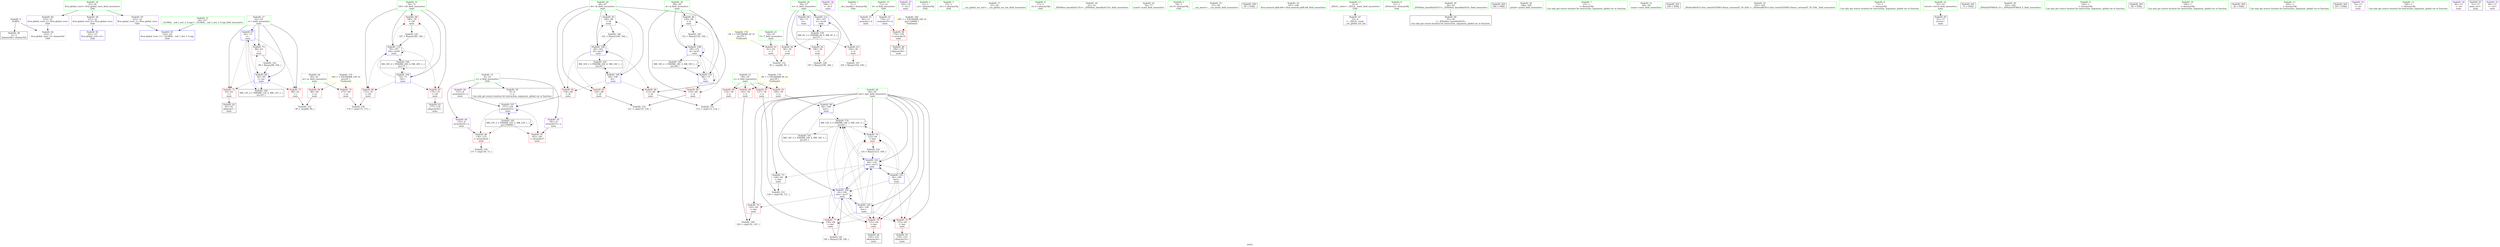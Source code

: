 digraph "SVFG" {
	label="SVFG";

	Node0x55b2941a7ff0 [shape=record,color=grey,label="{NodeID: 0\nNullPtr}"];
	Node0x55b2941a7ff0 -> Node0x55b2941bf310[style=solid];
	Node0x55b2941a7ff0 -> Node0x55b2941c3230[style=solid];
	Node0x55b2941bfc90 [shape=record,color=blue,label="{NodeID: 97\n62\<--73\ni\<--\nmain\n}"];
	Node0x55b2941bfc90 -> Node0x55b2941c1f20[style=dashed];
	Node0x55b2941bfc90 -> Node0x55b2941c1ff0[style=dashed];
	Node0x55b2941bfc90 -> Node0x55b2941c20c0[style=dashed];
	Node0x55b2941bfc90 -> Node0x55b2941bfd60[style=dashed];
	Node0x55b2941bfc90 -> Node0x55b2941cd770[style=dashed];
	Node0x55b2941a7550 [shape=record,color=green,label="{NodeID: 14\n8\<--10\na\<--a_field_insensitive\nGlob }"];
	Node0x55b2941a7550 -> Node0x55b2941bf410[style=solid];
	Node0x55b2941a7550 -> Node0x55b2941c0be0[style=solid];
	Node0x55b2941a7550 -> Node0x55b2941c0cb0[style=solid];
	Node0x55b2941a7550 -> Node0x55b2941c0d80[style=solid];
	Node0x55b2941c4860 [shape=record,color=blue,label="{NodeID: 111\n56\<--197\ntt\<--inc44\nmain\n}"];
	Node0x55b2941c4860 -> Node0x55b2941cd270[style=dashed];
	Node0x55b2941bea70 [shape=record,color=green,label="{NodeID: 28\n64\<--65\nlast\<--last_field_insensitive\nmain\n}"];
	Node0x55b2941bea70 -> Node0x55b2941c2190[style=solid];
	Node0x55b2941bea70 -> Node0x55b2941c2260[style=solid];
	Node0x55b2941bea70 -> Node0x55b2941c2330[style=solid];
	Node0x55b2941bea70 -> Node0x55b2941c2400[style=solid];
	Node0x55b2941bea70 -> Node0x55b2941c24d0[style=solid];
	Node0x55b2941bea70 -> Node0x55b2941c25a0[style=solid];
	Node0x55b2941bea70 -> Node0x55b2941bfe30[style=solid];
	Node0x55b2941bea70 -> Node0x55b2941c00a0[style=solid];
	Node0x55b2941bea70 -> Node0x55b2941c0170[style=solid];
	Node0x55b2941bea70 -> Node0x55b2941c0240[style=solid];
	Node0x55b2941bea70 -> Node0x55b2941c0310[style=solid];
	Node0x55b2941bf6e0 [shape=record,color=black,label="{NodeID: 42\n93\<--92\nidxprom\<--\nmain\n}"];
	Node0x55b2941c1260 [shape=record,color=purple,label="{NodeID: 56\n166\<--17\n\<--.str.2\nmain\n}"];
	Node0x55b2941c78d0 [shape=record,color=grey,label="{NodeID: 153\n128 = cmp(126, 127, )\n}"];
	Node0x55b2941c1e50 [shape=record,color=red,label="{NodeID: 70\n173\<--60\n\<--m\nmain\n}"];
	Node0x55b2941c1e50 -> Node0x55b2941c7450[style=solid];
	Node0x55b2941c29b0 [shape=record,color=red,label="{NodeID: 84\n119\<--68\n\<--k\nmain\n}"];
	Node0x55b2941c29b0 -> Node0x55b2941c7bd0[style=solid];
	Node0x55b2941a5840 [shape=record,color=green,label="{NodeID: 1\n7\<--1\n__dso_handle\<--dummyObj\nGlob }"];
	Node0x55b2941bfd60 [shape=record,color=blue,label="{NodeID: 98\n62\<--99\ni\<--inc\nmain\n}"];
	Node0x55b2941bfd60 -> Node0x55b2941c1f20[style=dashed];
	Node0x55b2941bfd60 -> Node0x55b2941c1ff0[style=dashed];
	Node0x55b2941bfd60 -> Node0x55b2941c20c0[style=dashed];
	Node0x55b2941bfd60 -> Node0x55b2941bfd60[style=dashed];
	Node0x55b2941bfd60 -> Node0x55b2941cd770[style=dashed];
	Node0x55b2941a7620 [shape=record,color=green,label="{NodeID: 15\n11\<--12\nd\<--d_field_insensitive\nGlob }"];
	Node0x55b2941a7620 -> Node0x55b2941c0e50[style=solid];
	Node0x55b2941a7620 -> Node0x55b2941c0f20[style=solid];
	Node0x55b2941beb00 [shape=record,color=green,label="{NodeID: 29\n66\<--67\ni6\<--i6_field_insensitive\nmain\n}"];
	Node0x55b2941beb00 -> Node0x55b2941c2670[style=solid];
	Node0x55b2941beb00 -> Node0x55b2941c2740[style=solid];
	Node0x55b2941beb00 -> Node0x55b2941c2810[style=solid];
	Node0x55b2941beb00 -> Node0x55b2941c28e0[style=solid];
	Node0x55b2941beb00 -> Node0x55b2941bff00[style=solid];
	Node0x55b2941beb00 -> Node0x55b2941c45f0[style=solid];
	Node0x55b2941bf7b0 [shape=record,color=black,label="{NodeID: 43\n134\<--133\nidxprom15\<--\nmain\n}"];
	Node0x55b2941c1330 [shape=record,color=purple,label="{NodeID: 57\n183\<--19\n\<--.str.3\nmain\n}"];
	Node0x55b2941c7a50 [shape=record,color=grey,label="{NodeID: 154\n90 = cmp(88, 89, )\n}"];
	Node0x55b2941c1f20 [shape=record,color=red,label="{NodeID: 71\n88\<--62\n\<--i\nmain\n}"];
	Node0x55b2941c1f20 -> Node0x55b2941c7a50[style=solid];
	Node0x55b2941c2a80 [shape=record,color=red,label="{NodeID: 85\n150\<--68\n\<--k\nmain\n}"];
	Node0x55b2941c2a80 -> Node0x55b2941c0a90[style=solid];
	Node0x55b2941a8270 [shape=record,color=green,label="{NodeID: 2\n13\<--1\n.str\<--dummyObj\nGlob }"];
	Node0x55b2941bfe30 [shape=record,color=blue,label="{NodeID: 99\n64\<--109\nlast\<--\nmain\n}"];
	Node0x55b2941bfe30 -> Node0x55b2941d0970[style=dashed];
	Node0x55b2941a76f0 [shape=record,color=green,label="{NodeID: 16\n22\<--26\nllvm.global_ctors\<--llvm.global_ctors_field_insensitive\nGlob }"];
	Node0x55b2941a76f0 -> Node0x55b2941c1400[style=solid];
	Node0x55b2941a76f0 -> Node0x55b2941c1500[style=solid];
	Node0x55b2941a76f0 -> Node0x55b2941c1600[style=solid];
	Node0x55b2941bebd0 [shape=record,color=green,label="{NodeID: 30\n68\<--69\nk\<--k_field_insensitive\nmain\n}"];
	Node0x55b2941bebd0 -> Node0x55b2941c29b0[style=solid];
	Node0x55b2941bebd0 -> Node0x55b2941c2a80[style=solid];
	Node0x55b2941bebd0 -> Node0x55b2941bffd0[style=solid];
	Node0x55b2941bebd0 -> Node0x55b2941c4450[style=solid];
	Node0x55b2941bf880 [shape=record,color=black,label="{NodeID: 44\n156\<--155\nidxprom24\<--\nmain\n}"];
	Node0x55b2941c0610 [shape=record,color=grey,label="{NodeID: 141\n140 = Binary(139, 100, )\n}"];
	Node0x55b2941c0610 -> Node0x55b2941c0240[style=solid];
	Node0x55b2941c1400 [shape=record,color=purple,label="{NodeID: 58\n221\<--22\nllvm.global_ctors_0\<--llvm.global_ctors\nGlob }"];
	Node0x55b2941c1400 -> Node0x55b2941c3030[style=solid];
	Node0x55b2941c7bd0 [shape=record,color=grey,label="{NodeID: 155\n121 = cmp(119, 120, )\n}"];
	Node0x55b2941c1ff0 [shape=record,color=red,label="{NodeID: 72\n92\<--62\n\<--i\nmain\n}"];
	Node0x55b2941c1ff0 -> Node0x55b2941bf6e0[style=solid];
	Node0x55b2941c2b50 [shape=record,color=red,label="{NodeID: 86\n172\<--70\n\<--i30\nmain\n}"];
	Node0x55b2941c2b50 -> Node0x55b2941c7450[style=solid];
	Node0x55b2941a8300 [shape=record,color=green,label="{NodeID: 3\n15\<--1\n.str.1\<--dummyObj\nGlob }"];
	Node0x55b2941bff00 [shape=record,color=blue,label="{NodeID: 100\n66\<--100\ni6\<--\nmain\n}"];
	Node0x55b2941bff00 -> Node0x55b2941c2670[style=dashed];
	Node0x55b2941bff00 -> Node0x55b2941c2740[style=dashed];
	Node0x55b2941bff00 -> Node0x55b2941c2810[style=dashed];
	Node0x55b2941bff00 -> Node0x55b2941c28e0[style=dashed];
	Node0x55b2941bff00 -> Node0x55b2941c45f0[style=dashed];
	Node0x55b2941bff00 -> Node0x55b2941ce170[style=dashed];
	Node0x55b2941a77c0 [shape=record,color=green,label="{NodeID: 17\n27\<--28\n__cxx_global_var_init\<--__cxx_global_var_init_field_insensitive\n}"];
	Node0x55b2941beca0 [shape=record,color=green,label="{NodeID: 31\n70\<--71\ni30\<--i30_field_insensitive\nmain\n}"];
	Node0x55b2941beca0 -> Node0x55b2941c2b50[style=solid];
	Node0x55b2941beca0 -> Node0x55b2941c2c20[style=solid];
	Node0x55b2941beca0 -> Node0x55b2941c2cf0[style=solid];
	Node0x55b2941beca0 -> Node0x55b2941c46c0[style=solid];
	Node0x55b2941beca0 -> Node0x55b2941c4790[style=solid];
	Node0x55b2941bf950 [shape=record,color=black,label="{NodeID: 45\n177\<--176\nidxprom34\<--\nmain\n}"];
	Node0x55b2941c0790 [shape=record,color=grey,label="{NodeID: 142\n99 = Binary(98, 100, )\n}"];
	Node0x55b2941c0790 -> Node0x55b2941bfd60[style=solid];
	Node0x55b2941c1500 [shape=record,color=purple,label="{NodeID: 59\n222\<--22\nllvm.global_ctors_1\<--llvm.global_ctors\nGlob }"];
	Node0x55b2941c1500 -> Node0x55b2941c3130[style=solid];
	Node0x55b2941c7d50 [shape=record,color=grey,label="{NodeID: 156\n137 = cmp(136, 73, )\n}"];
	Node0x55b2941c20c0 [shape=record,color=red,label="{NodeID: 73\n98\<--62\n\<--i\nmain\n}"];
	Node0x55b2941c20c0 -> Node0x55b2941c0790[style=solid];
	Node0x55b2941d0970 [shape=record,color=black,label="{NodeID: 170\nMR_14V_4 = PHI(MR_14V_5, MR_14V_3, )\npts\{65 \}\n}"];
	Node0x55b2941d0970 -> Node0x55b2941c2190[style=dashed];
	Node0x55b2941d0970 -> Node0x55b2941c25a0[style=dashed];
	Node0x55b2941d0970 -> Node0x55b2941c00a0[style=dashed];
	Node0x55b2941d0970 -> Node0x55b2941cdc70[style=dashed];
	Node0x55b2941d0970 -> Node0x55b2941d0970[style=dashed];
	Node0x55b2941c2c20 [shape=record,color=red,label="{NodeID: 87\n176\<--70\n\<--i30\nmain\n}"];
	Node0x55b2941c2c20 -> Node0x55b2941bf950[style=solid];
	Node0x55b2941a6b80 [shape=record,color=green,label="{NodeID: 4\n17\<--1\n.str.2\<--dummyObj\nGlob }"];
	Node0x55b2941bffd0 [shape=record,color=blue,label="{NodeID: 101\n68\<--73\nk\<--\nmain\n}"];
	Node0x55b2941bffd0 -> Node0x55b2941c29b0[style=dashed];
	Node0x55b2941bffd0 -> Node0x55b2941c2a80[style=dashed];
	Node0x55b2941bffd0 -> Node0x55b2941bffd0[style=dashed];
	Node0x55b2941bffd0 -> Node0x55b2941c4450[style=dashed];
	Node0x55b2941bffd0 -> Node0x55b2941ce670[style=dashed];
	Node0x55b2941a7890 [shape=record,color=green,label="{NodeID: 18\n31\<--32\n_ZNSt8ios_base4InitC1Ev\<--_ZNSt8ios_base4InitC1Ev_field_insensitive\n}"];
	Node0x55b2941bed70 [shape=record,color=green,label="{NodeID: 32\n76\<--77\nscanf\<--scanf_field_insensitive\n}"];
	Node0x55b2941bfa20 [shape=record,color=black,label="{NodeID: 46\n180\<--179\nidxprom36\<--\nmain\n}"];
	Node0x55b2941c0910 [shape=record,color=grey,label="{NodeID: 143\n124 = Binary(123, 100, )\n}"];
	Node0x55b2941c0910 -> Node0x55b2941c00a0[style=solid];
	Node0x55b2941c1600 [shape=record,color=purple,label="{NodeID: 60\n223\<--22\nllvm.global_ctors_2\<--llvm.global_ctors\nGlob }"];
	Node0x55b2941c1600 -> Node0x55b2941c3230[style=solid];
	Node0x55b2941c2190 [shape=record,color=red,label="{NodeID: 74\n123\<--64\n\<--last\nmain\n}"];
	Node0x55b2941c2190 -> Node0x55b2941c0910[style=solid];
	Node0x55b2941c2cf0 [shape=record,color=red,label="{NodeID: 88\n186\<--70\n\<--i30\nmain\n}"];
	Node0x55b2941c2cf0 -> Node0x55b2941c6cd0[style=solid];
	Node0x55b2941a6c10 [shape=record,color=green,label="{NodeID: 5\n19\<--1\n.str.3\<--dummyObj\nGlob }"];
	Node0x55b2941c00a0 [shape=record,color=blue,label="{NodeID: 102\n64\<--124\nlast\<--inc13\nmain\n}"];
	Node0x55b2941c00a0 -> Node0x55b2941c2190[style=dashed];
	Node0x55b2941c00a0 -> Node0x55b2941c2260[style=dashed];
	Node0x55b2941c00a0 -> Node0x55b2941c2330[style=dashed];
	Node0x55b2941c00a0 -> Node0x55b2941c2400[style=dashed];
	Node0x55b2941c00a0 -> Node0x55b2941c25a0[style=dashed];
	Node0x55b2941c00a0 -> Node0x55b2941c00a0[style=dashed];
	Node0x55b2941c00a0 -> Node0x55b2941c0170[style=dashed];
	Node0x55b2941c00a0 -> Node0x55b2941c0240[style=dashed];
	Node0x55b2941c00a0 -> Node0x55b2941d0970[style=dashed];
	Node0x55b2941a7960 [shape=record,color=green,label="{NodeID: 19\n37\<--38\n__cxa_atexit\<--__cxa_atexit_field_insensitive\n}"];
	Node0x55b2941dda20 [shape=record,color=black,label="{NodeID: 199\n85 = PHI()\n}"];
	Node0x55b2941bee40 [shape=record,color=green,label="{NodeID: 33\n107\<--108\nllvm.memset.p0i8.i64\<--llvm.memset.p0i8.i64_field_insensitive\n}"];
	Node0x55b2941bfaf0 [shape=record,color=purple,label="{NodeID: 47\n33\<--4\n\<--_ZStL8__ioinit\n__cxx_global_var_init\n}"];
	Node0x55b2941c0a90 [shape=record,color=grey,label="{NodeID: 144\n151 = Binary(150, 100, )\n}"];
	Node0x55b2941c0a90 -> Node0x55b2941c4450[style=solid];
	Node0x55b2941c1700 [shape=record,color=red,label="{NodeID: 61\n81\<--54\n\<--T\nmain\n}"];
	Node0x55b2941c1700 -> Node0x55b2941c7750[style=solid];
	Node0x55b2941c2260 [shape=record,color=red,label="{NodeID: 75\n126\<--64\n\<--last\nmain\n}"];
	Node0x55b2941c2260 -> Node0x55b2941c78d0[style=solid];
	Node0x55b2941c2dc0 [shape=record,color=red,label="{NodeID: 89\n136\<--135\n\<--arrayidx16\nmain\n}"];
	Node0x55b2941c2dc0 -> Node0x55b2941c7d50[style=solid];
	Node0x55b2941a7e50 [shape=record,color=green,label="{NodeID: 6\n21\<--1\n_ZSt4cout\<--dummyObj\nGlob }"];
	Node0x55b2941d3650 [shape=record,color=yellow,style=double,label="{NodeID: 186\n24V_1 = ENCHI(MR_24V_0)\npts\{120000 \}\nFun[main]}"];
	Node0x55b2941d3650 -> Node0x55b2941c2e90[style=dashed];
	Node0x55b2941c0170 [shape=record,color=blue,label="{NodeID: 103\n64\<--100\nlast\<--\nmain\n}"];
	Node0x55b2941c0170 -> Node0x55b2941c2190[style=dashed];
	Node0x55b2941c0170 -> Node0x55b2941c2330[style=dashed];
	Node0x55b2941c0170 -> Node0x55b2941c2400[style=dashed];
	Node0x55b2941c0170 -> Node0x55b2941c25a0[style=dashed];
	Node0x55b2941c0170 -> Node0x55b2941c00a0[style=dashed];
	Node0x55b2941c0170 -> Node0x55b2941c0240[style=dashed];
	Node0x55b2941c0170 -> Node0x55b2941d0970[style=dashed];
	Node0x55b2941be5f0 [shape=record,color=green,label="{NodeID: 20\n36\<--42\n_ZNSt8ios_base4InitD1Ev\<--_ZNSt8ios_base4InitD1Ev_field_insensitive\n}"];
	Node0x55b2941be5f0 -> Node0x55b2941bf510[style=solid];
	Node0x55b2941dcb80 [shape=record,color=black,label="{NodeID: 200\n184 = PHI()\n}"];
	Node0x55b2941bef10 [shape=record,color=green,label="{NodeID: 34\n168\<--169\nprintf\<--printf_field_insensitive\n}"];
	Node0x55b2941c0be0 [shape=record,color=purple,label="{NodeID: 48\n135\<--8\narrayidx16\<--a\nmain\n}"];
	Node0x55b2941c0be0 -> Node0x55b2941c2dc0[style=solid];
	Node0x55b2941c6cd0 [shape=record,color=grey,label="{NodeID: 145\n187 = Binary(186, 100, )\n}"];
	Node0x55b2941c6cd0 -> Node0x55b2941c4790[style=solid];
	Node0x55b2941c17d0 [shape=record,color=red,label="{NodeID: 62\n80\<--56\n\<--tt\nmain\n}"];
	Node0x55b2941c17d0 -> Node0x55b2941c7750[style=solid];
	Node0x55b2941cd270 [shape=record,color=black,label="{NodeID: 159\nMR_6V_3 = PHI(MR_6V_4, MR_6V_2, )\npts\{57 \}\n}"];
	Node0x55b2941cd270 -> Node0x55b2941c17d0[style=dashed];
	Node0x55b2941cd270 -> Node0x55b2941c18a0[style=dashed];
	Node0x55b2941cd270 -> Node0x55b2941c1970[style=dashed];
	Node0x55b2941cd270 -> Node0x55b2941c4860[style=dashed];
	Node0x55b2941c2330 [shape=record,color=red,label="{NodeID: 76\n133\<--64\n\<--last\nmain\n}"];
	Node0x55b2941c2330 -> Node0x55b2941bf7b0[style=solid];
	Node0x55b2941c2e90 [shape=record,color=red,label="{NodeID: 90\n179\<--178\n\<--arrayidx35\nmain\n}"];
	Node0x55b2941c2e90 -> Node0x55b2941bfa20[style=solid];
	Node0x55b2941a7ee0 [shape=record,color=green,label="{NodeID: 7\n23\<--1\n\<--dummyObj\nCan only get source location for instruction, argument, global var or function.}"];
	Node0x55b2941c0240 [shape=record,color=blue,label="{NodeID: 104\n64\<--140\nlast\<--inc17\nmain\n}"];
	Node0x55b2941c0240 -> Node0x55b2941c2190[style=dashed];
	Node0x55b2941c0240 -> Node0x55b2941c2330[style=dashed];
	Node0x55b2941c0240 -> Node0x55b2941c2400[style=dashed];
	Node0x55b2941c0240 -> Node0x55b2941c24d0[style=dashed];
	Node0x55b2941c0240 -> Node0x55b2941c25a0[style=dashed];
	Node0x55b2941c0240 -> Node0x55b2941c00a0[style=dashed];
	Node0x55b2941c0240 -> Node0x55b2941c0240[style=dashed];
	Node0x55b2941c0240 -> Node0x55b2941c0310[style=dashed];
	Node0x55b2941c0240 -> Node0x55b2941d0970[style=dashed];
	Node0x55b2941be680 [shape=record,color=green,label="{NodeID: 21\n49\<--50\nmain\<--main_field_insensitive\n}"];
	Node0x55b2941dcc80 [shape=record,color=black,label="{NodeID: 201\n190 = PHI()\n}"];
	Node0x55b2941bf010 [shape=record,color=green,label="{NodeID: 35\n191\<--192\n_ZSt4endlIcSt11char_traitsIcEERSt13basic_ostreamIT_T0_ES6_\<--_ZSt4endlIcSt11char_traitsIcEERSt13basic_ostreamIT_T0_ES6__field_insensitive\n}"];
	Node0x55b2941c0cb0 [shape=record,color=purple,label="{NodeID: 49\n157\<--8\narrayidx25\<--a\nmain\n}"];
	Node0x55b2941c0cb0 -> Node0x55b2941c4520[style=solid];
	Node0x55b2941c6e50 [shape=record,color=grey,label="{NodeID: 146\n161 = Binary(160, 100, )\n}"];
	Node0x55b2941c6e50 -> Node0x55b2941c45f0[style=solid];
	Node0x55b2941c18a0 [shape=record,color=red,label="{NodeID: 63\n164\<--56\n\<--tt\nmain\n}"];
	Node0x55b2941c18a0 -> Node0x55b2941c6fd0[style=solid];
	Node0x55b2941cd770 [shape=record,color=black,label="{NodeID: 160\nMR_12V_2 = PHI(MR_12V_4, MR_12V_1, )\npts\{63 \}\n}"];
	Node0x55b2941cd770 -> Node0x55b2941bfc90[style=dashed];
	Node0x55b2941c2400 [shape=record,color=red,label="{NodeID: 77\n139\<--64\n\<--last\nmain\n}"];
	Node0x55b2941c2400 -> Node0x55b2941c0610[style=solid];
	Node0x55b2941c2f60 [shape=record,color=red,label="{NodeID: 91\n182\<--181\n\<--arrayidx37\nmain\n}"];
	Node0x55b2941a8080 [shape=record,color=green,label="{NodeID: 8\n73\<--1\n\<--dummyObj\nCan only get source location for instruction, argument, global var or function.}"];
	Node0x55b2941c0310 [shape=record,color=blue,label="{NodeID: 105\n64\<--100\nlast\<--\nmain\n}"];
	Node0x55b2941c0310 -> Node0x55b2941c2190[style=dashed];
	Node0x55b2941c0310 -> Node0x55b2941c2330[style=dashed];
	Node0x55b2941c0310 -> Node0x55b2941c2400[style=dashed];
	Node0x55b2941c0310 -> Node0x55b2941c25a0[style=dashed];
	Node0x55b2941c0310 -> Node0x55b2941c00a0[style=dashed];
	Node0x55b2941c0310 -> Node0x55b2941c0240[style=dashed];
	Node0x55b2941c0310 -> Node0x55b2941d0970[style=dashed];
	Node0x55b2941be710 [shape=record,color=green,label="{NodeID: 22\n52\<--53\nretval\<--retval_field_insensitive\nmain\n}"];
	Node0x55b2941be710 -> Node0x55b2941c3330[style=solid];
	Node0x55b2941dd080 [shape=record,color=black,label="{NodeID: 202\n75 = PHI()\n}"];
	Node0x55b2941bf110 [shape=record,color=green,label="{NodeID: 36\n193\<--194\n_ZNSolsEPFRSoS_E\<--_ZNSolsEPFRSoS_E_field_insensitive\n}"];
	Node0x55b2941c0d80 [shape=record,color=purple,label="{NodeID: 50\n181\<--8\narrayidx37\<--a\nmain\n}"];
	Node0x55b2941c0d80 -> Node0x55b2941c2f60[style=solid];
	Node0x55b2941c6fd0 [shape=record,color=grey,label="{NodeID: 147\n165 = Binary(164, 100, )\n}"];
	Node0x55b2941c1970 [shape=record,color=red,label="{NodeID: 64\n196\<--56\n\<--tt\nmain\n}"];
	Node0x55b2941c1970 -> Node0x55b2941c7150[style=solid];
	Node0x55b2941cdc70 [shape=record,color=black,label="{NodeID: 161\nMR_14V_2 = PHI(MR_14V_4, MR_14V_1, )\npts\{65 \}\n}"];
	Node0x55b2941cdc70 -> Node0x55b2941bfe30[style=dashed];
	Node0x55b2941c24d0 [shape=record,color=red,label="{NodeID: 78\n142\<--64\n\<--last\nmain\n}"];
	Node0x55b2941c24d0 -> Node0x55b2941c72d0[style=solid];
	Node0x55b2941c3030 [shape=record,color=blue,label="{NodeID: 92\n221\<--23\nllvm.global_ctors_0\<--\nGlob }"];
	Node0x55b2941a8110 [shape=record,color=green,label="{NodeID: 9\n100\<--1\n\<--dummyObj\nCan only get source location for instruction, argument, global var or function.}"];
	Node0x55b2941c4450 [shape=record,color=blue,label="{NodeID: 106\n68\<--151\nk\<--inc22\nmain\n}"];
	Node0x55b2941c4450 -> Node0x55b2941c29b0[style=dashed];
	Node0x55b2941c4450 -> Node0x55b2941c2a80[style=dashed];
	Node0x55b2941c4450 -> Node0x55b2941bffd0[style=dashed];
	Node0x55b2941c4450 -> Node0x55b2941c4450[style=dashed];
	Node0x55b2941c4450 -> Node0x55b2941ce670[style=dashed];
	Node0x55b2941be7a0 [shape=record,color=green,label="{NodeID: 23\n54\<--55\nT\<--T_field_insensitive\nmain\n}"];
	Node0x55b2941be7a0 -> Node0x55b2941c1700[style=solid];
	Node0x55b2941ddb80 [shape=record,color=black,label="{NodeID: 203\n96 = PHI()\n}"];
	Node0x55b2941bf210 [shape=record,color=green,label="{NodeID: 37\n24\<--217\n_GLOBAL__sub_I_arti_2_0.cpp\<--_GLOBAL__sub_I_arti_2_0.cpp_field_insensitive\n}"];
	Node0x55b2941bf210 -> Node0x55b2941c3130[style=solid];
	Node0x55b2941c0e50 [shape=record,color=purple,label="{NodeID: 51\n94\<--11\narrayidx\<--d\nmain\n}"];
	Node0x55b2941c7150 [shape=record,color=grey,label="{NodeID: 148\n197 = Binary(196, 100, )\n}"];
	Node0x55b2941c7150 -> Node0x55b2941c4860[style=solid];
	Node0x55b2941c1a40 [shape=record,color=red,label="{NodeID: 65\n109\<--58\n\<--n\nmain\n}"];
	Node0x55b2941c1a40 -> Node0x55b2941bfe30[style=solid];
	Node0x55b2941ce170 [shape=record,color=black,label="{NodeID: 162\nMR_16V_2 = PHI(MR_16V_4, MR_16V_1, )\npts\{67 \}\n}"];
	Node0x55b2941ce170 -> Node0x55b2941bff00[style=dashed];
	Node0x55b2941c25a0 [shape=record,color=red,label="{NodeID: 79\n155\<--64\n\<--last\nmain\n}"];
	Node0x55b2941c25a0 -> Node0x55b2941bf880[style=solid];
	Node0x55b2941d2d90 [shape=record,color=yellow,style=double,label="{NodeID: 176\n4V_1 = ENCHI(MR_4V_0)\npts\{55 \}\nFun[main]}"];
	Node0x55b2941d2d90 -> Node0x55b2941c1700[style=dashed];
	Node0x55b2941c3130 [shape=record,color=blue,label="{NodeID: 93\n222\<--24\nllvm.global_ctors_1\<--_GLOBAL__sub_I_arti_2_0.cpp\nGlob }"];
	Node0x55b2941a6910 [shape=record,color=green,label="{NodeID: 10\n104\<--1\n\<--dummyObj\nCan only get source location for instruction, argument, global var or function.}"];
	Node0x55b2941c4520 [shape=record,color=blue,label="{NodeID: 107\n157\<--154\narrayidx25\<--\nmain\n}"];
	Node0x55b2941c4520 -> Node0x55b2941c2dc0[style=dashed];
	Node0x55b2941c4520 -> Node0x55b2941c2f60[style=dashed];
	Node0x55b2941c4520 -> Node0x55b2941c4520[style=dashed];
	Node0x55b2941c4520 -> Node0x55b2941cf070[style=dashed];
	Node0x55b2941be830 [shape=record,color=green,label="{NodeID: 24\n56\<--57\ntt\<--tt_field_insensitive\nmain\n}"];
	Node0x55b2941be830 -> Node0x55b2941c17d0[style=solid];
	Node0x55b2941be830 -> Node0x55b2941c18a0[style=solid];
	Node0x55b2941be830 -> Node0x55b2941c1970[style=solid];
	Node0x55b2941be830 -> Node0x55b2941bfbc0[style=solid];
	Node0x55b2941be830 -> Node0x55b2941c4860[style=solid];
	Node0x55b2941ddc80 [shape=record,color=black,label="{NodeID: 204\n34 = PHI()\n}"];
	Node0x55b2941bf310 [shape=record,color=black,label="{NodeID: 38\n2\<--3\ndummyVal\<--dummyVal\n}"];
	Node0x55b2941c0f20 [shape=record,color=purple,label="{NodeID: 52\n178\<--11\narrayidx35\<--d\nmain\n}"];
	Node0x55b2941c0f20 -> Node0x55b2941c2e90[style=solid];
	Node0x55b2941c72d0 [shape=record,color=grey,label="{NodeID: 149\n144 = cmp(142, 143, )\n}"];
	Node0x55b2941c1b10 [shape=record,color=red,label="{NodeID: 66\n114\<--58\n\<--n\nmain\n}"];
	Node0x55b2941c1b10 -> Node0x55b2941c75d0[style=solid];
	Node0x55b2941ce670 [shape=record,color=black,label="{NodeID: 163\nMR_18V_2 = PHI(MR_18V_3, MR_18V_1, )\npts\{69 \}\n}"];
	Node0x55b2941ce670 -> Node0x55b2941bffd0[style=dashed];
	Node0x55b2941ce670 -> Node0x55b2941ce670[style=dashed];
	Node0x55b2941c2670 [shape=record,color=red,label="{NodeID: 80\n113\<--66\n\<--i6\nmain\n}"];
	Node0x55b2941c2670 -> Node0x55b2941c75d0[style=solid];
	Node0x55b2941c3230 [shape=record,color=blue, style = dotted,label="{NodeID: 94\n223\<--3\nllvm.global_ctors_2\<--dummyVal\nGlob }"];
	Node0x55b2941a69e0 [shape=record,color=green,label="{NodeID: 11\n105\<--1\n\<--dummyObj\nCan only get source location for instruction, argument, global var or function.}"];
	Node0x55b2941c45f0 [shape=record,color=blue,label="{NodeID: 108\n66\<--161\ni6\<--inc27\nmain\n}"];
	Node0x55b2941c45f0 -> Node0x55b2941c2670[style=dashed];
	Node0x55b2941c45f0 -> Node0x55b2941c2740[style=dashed];
	Node0x55b2941c45f0 -> Node0x55b2941c2810[style=dashed];
	Node0x55b2941c45f0 -> Node0x55b2941c28e0[style=dashed];
	Node0x55b2941c45f0 -> Node0x55b2941c45f0[style=dashed];
	Node0x55b2941c45f0 -> Node0x55b2941ce170[style=dashed];
	Node0x55b2941be8c0 [shape=record,color=green,label="{NodeID: 25\n58\<--59\nn\<--n_field_insensitive\nmain\n}"];
	Node0x55b2941be8c0 -> Node0x55b2941c1a40[style=solid];
	Node0x55b2941be8c0 -> Node0x55b2941c1b10[style=solid];
	Node0x55b2941be8c0 -> Node0x55b2941c1be0[style=solid];
	Node0x55b2941be8c0 -> Node0x55b2941c1cb0[style=solid];
	Node0x55b2941ddd80 [shape=record,color=black,label="{NodeID: 205\n167 = PHI()\n}"];
	Node0x55b2941bf410 [shape=record,color=black,label="{NodeID: 39\n9\<--8\n\<--a\nCan only get source location for instruction, argument, global var or function.}"];
	Node0x55b2941c0ff0 [shape=record,color=purple,label="{NodeID: 53\n74\<--13\n\<--.str\nmain\n}"];
	Node0x55b2941c7450 [shape=record,color=grey,label="{NodeID: 150\n174 = cmp(172, 173, )\n}"];
	Node0x55b2941c1be0 [shape=record,color=red,label="{NodeID: 67\n127\<--58\n\<--n\nmain\n}"];
	Node0x55b2941c1be0 -> Node0x55b2941c78d0[style=solid];
	Node0x55b2941ceb70 [shape=record,color=black,label="{NodeID: 164\nMR_20V_2 = PHI(MR_20V_4, MR_20V_1, )\npts\{71 \}\n}"];
	Node0x55b2941ceb70 -> Node0x55b2941c46c0[style=dashed];
	Node0x55b2941c2740 [shape=record,color=red,label="{NodeID: 81\n120\<--66\n\<--i6\nmain\n}"];
	Node0x55b2941c2740 -> Node0x55b2941c7bd0[style=solid];
	Node0x55b2941d2f50 [shape=record,color=yellow,style=double,label="{NodeID: 178\n8V_1 = ENCHI(MR_8V_0)\npts\{59 \}\nFun[main]}"];
	Node0x55b2941d2f50 -> Node0x55b2941c1a40[style=dashed];
	Node0x55b2941d2f50 -> Node0x55b2941c1b10[style=dashed];
	Node0x55b2941d2f50 -> Node0x55b2941c1be0[style=dashed];
	Node0x55b2941d2f50 -> Node0x55b2941c1cb0[style=dashed];
	Node0x55b2941c3330 [shape=record,color=blue,label="{NodeID: 95\n52\<--73\nretval\<--\nmain\n}"];
	Node0x55b2941a73b0 [shape=record,color=green,label="{NodeID: 12\n106\<--1\n\<--dummyObj\nCan only get source location for instruction, argument, global var or function.}"];
	Node0x55b2941c46c0 [shape=record,color=blue,label="{NodeID: 109\n70\<--73\ni30\<--\nmain\n}"];
	Node0x55b2941c46c0 -> Node0x55b2941c2b50[style=dashed];
	Node0x55b2941c46c0 -> Node0x55b2941c2c20[style=dashed];
	Node0x55b2941c46c0 -> Node0x55b2941c2cf0[style=dashed];
	Node0x55b2941c46c0 -> Node0x55b2941c4790[style=dashed];
	Node0x55b2941c46c0 -> Node0x55b2941ceb70[style=dashed];
	Node0x55b2941be950 [shape=record,color=green,label="{NodeID: 26\n60\<--61\nm\<--m_field_insensitive\nmain\n}"];
	Node0x55b2941be950 -> Node0x55b2941c1d80[style=solid];
	Node0x55b2941be950 -> Node0x55b2941c1e50[style=solid];
	Node0x55b2941bf510 [shape=record,color=black,label="{NodeID: 40\n35\<--36\n\<--_ZNSt8ios_base4InitD1Ev\nCan only get source location for instruction, argument, global var or function.}"];
	Node0x55b2941c10c0 [shape=record,color=purple,label="{NodeID: 54\n95\<--13\n\<--.str\nmain\n}"];
	Node0x55b2941c75d0 [shape=record,color=grey,label="{NodeID: 151\n115 = cmp(113, 114, )\n}"];
	Node0x55b2941c1cb0 [shape=record,color=red,label="{NodeID: 68\n143\<--58\n\<--n\nmain\n}"];
	Node0x55b2941c1cb0 -> Node0x55b2941c72d0[style=solid];
	Node0x55b2941cf070 [shape=record,color=black,label="{NodeID: 165\nMR_22V_2 = PHI(MR_22V_3, MR_22V_1, )\npts\{100000 \}\n}"];
	Node0x55b2941cf070 -> Node0x55b2941c2dc0[style=dashed];
	Node0x55b2941cf070 -> Node0x55b2941c2f60[style=dashed];
	Node0x55b2941cf070 -> Node0x55b2941c4520[style=dashed];
	Node0x55b2941cf070 -> Node0x55b2941cf070[style=dashed];
	Node0x55b2941c2810 [shape=record,color=red,label="{NodeID: 82\n154\<--66\n\<--i6\nmain\n}"];
	Node0x55b2941c2810 -> Node0x55b2941c4520[style=solid];
	Node0x55b2941d3030 [shape=record,color=yellow,style=double,label="{NodeID: 179\n10V_1 = ENCHI(MR_10V_0)\npts\{61 \}\nFun[main]}"];
	Node0x55b2941d3030 -> Node0x55b2941c1d80[style=dashed];
	Node0x55b2941d3030 -> Node0x55b2941c1e50[style=dashed];
	Node0x55b2941bfbc0 [shape=record,color=blue,label="{NodeID: 96\n56\<--73\ntt\<--\nmain\n}"];
	Node0x55b2941bfbc0 -> Node0x55b2941cd270[style=dashed];
	Node0x55b2941a7480 [shape=record,color=green,label="{NodeID: 13\n4\<--6\n_ZStL8__ioinit\<--_ZStL8__ioinit_field_insensitive\nGlob }"];
	Node0x55b2941a7480 -> Node0x55b2941bfaf0[style=solid];
	Node0x55b2941c4790 [shape=record,color=blue,label="{NodeID: 110\n70\<--187\ni30\<--inc40\nmain\n}"];
	Node0x55b2941c4790 -> Node0x55b2941c2b50[style=dashed];
	Node0x55b2941c4790 -> Node0x55b2941c2c20[style=dashed];
	Node0x55b2941c4790 -> Node0x55b2941c2cf0[style=dashed];
	Node0x55b2941c4790 -> Node0x55b2941c4790[style=dashed];
	Node0x55b2941c4790 -> Node0x55b2941ceb70[style=dashed];
	Node0x55b2941be9e0 [shape=record,color=green,label="{NodeID: 27\n62\<--63\ni\<--i_field_insensitive\nmain\n}"];
	Node0x55b2941be9e0 -> Node0x55b2941c1f20[style=solid];
	Node0x55b2941be9e0 -> Node0x55b2941c1ff0[style=solid];
	Node0x55b2941be9e0 -> Node0x55b2941c20c0[style=solid];
	Node0x55b2941be9e0 -> Node0x55b2941bfc90[style=solid];
	Node0x55b2941be9e0 -> Node0x55b2941bfd60[style=solid];
	Node0x55b2941bf610 [shape=record,color=black,label="{NodeID: 41\n51\<--73\nmain_ret\<--\nmain\n}"];
	Node0x55b2941c1190 [shape=record,color=purple,label="{NodeID: 55\n84\<--15\n\<--.str.1\nmain\n}"];
	Node0x55b2941c7750 [shape=record,color=grey,label="{NodeID: 152\n82 = cmp(80, 81, )\n}"];
	Node0x55b2941c1d80 [shape=record,color=red,label="{NodeID: 69\n89\<--60\n\<--m\nmain\n}"];
	Node0x55b2941c1d80 -> Node0x55b2941c7a50[style=solid];
	Node0x55b2941c28e0 [shape=record,color=red,label="{NodeID: 83\n160\<--66\n\<--i6\nmain\n}"];
	Node0x55b2941c28e0 -> Node0x55b2941c6e50[style=solid];
}
